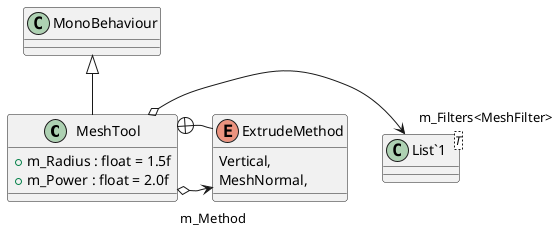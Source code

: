 @startuml
class MeshTool {
    + m_Radius : float = 1.5f
    + m_Power : float = 2.0f
}
enum ExtrudeMethod {
    Vertical,
    MeshNormal,
}
class "List`1"<T> {
}
MonoBehaviour <|-- MeshTool
MeshTool o-> "m_Filters<MeshFilter>" "List`1"
MeshTool o-> "m_Method" ExtrudeMethod
MeshTool +-- ExtrudeMethod
@enduml
